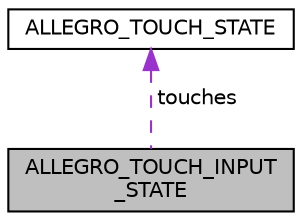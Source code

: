 digraph "ALLEGRO_TOUCH_INPUT_STATE"
{
  edge [fontname="Helvetica",fontsize="10",labelfontname="Helvetica",labelfontsize="10"];
  node [fontname="Helvetica",fontsize="10",shape=record];
  Node1 [label="ALLEGRO_TOUCH_INPUT\l_STATE",height=0.2,width=0.4,color="black", fillcolor="grey75", style="filled", fontcolor="black"];
  Node2 -> Node1 [dir="back",color="darkorchid3",fontsize="10",style="dashed",label=" touches" ,fontname="Helvetica"];
  Node2 [label="ALLEGRO_TOUCH_STATE",height=0.2,width=0.4,color="black", fillcolor="white", style="filled",URL="$struct_a_l_l_e_g_r_o___t_o_u_c_h___s_t_a_t_e.html"];
}

